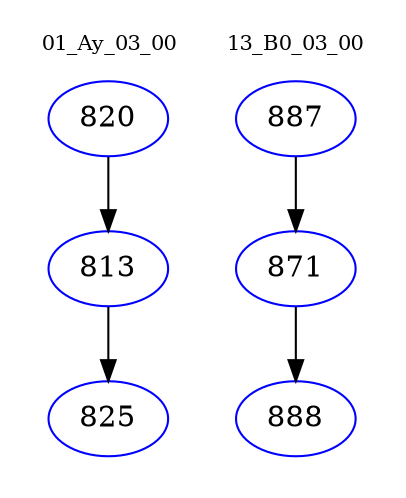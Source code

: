 digraph{
subgraph cluster_0 {
color = white
label = "01_Ay_03_00";
fontsize=10;
T0_820 [label="820", color="blue"]
T0_820 -> T0_813 [color="black"]
T0_813 [label="813", color="blue"]
T0_813 -> T0_825 [color="black"]
T0_825 [label="825", color="blue"]
}
subgraph cluster_1 {
color = white
label = "13_B0_03_00";
fontsize=10;
T1_887 [label="887", color="blue"]
T1_887 -> T1_871 [color="black"]
T1_871 [label="871", color="blue"]
T1_871 -> T1_888 [color="black"]
T1_888 [label="888", color="blue"]
}
}
